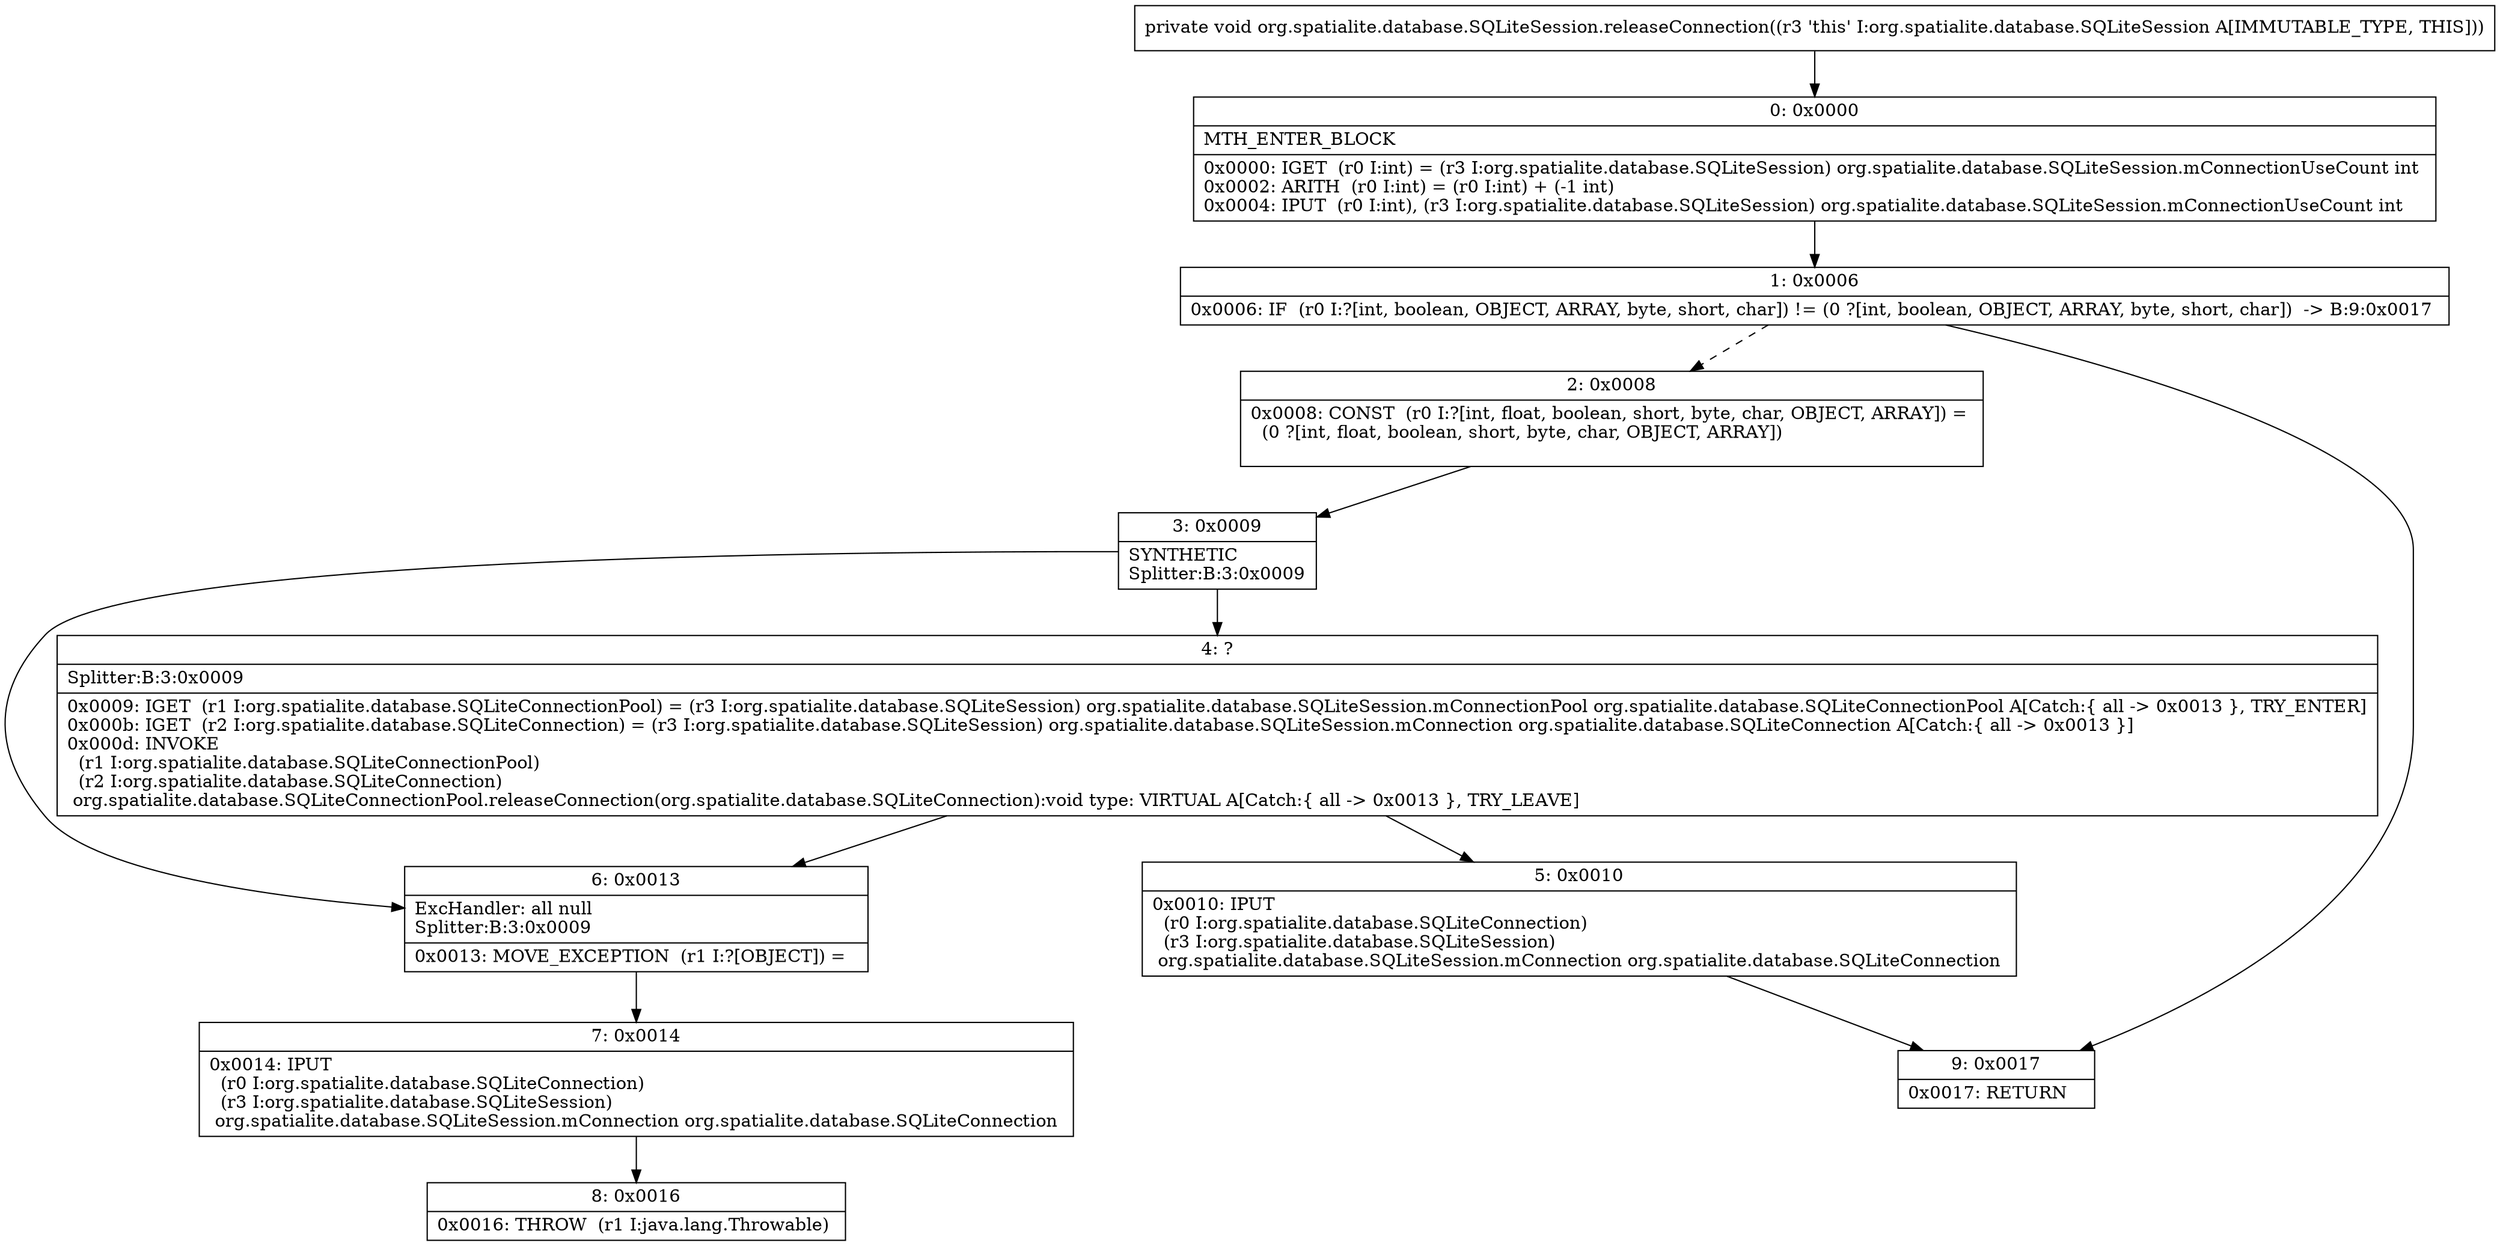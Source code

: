 digraph "CFG fororg.spatialite.database.SQLiteSession.releaseConnection()V" {
Node_0 [shape=record,label="{0\:\ 0x0000|MTH_ENTER_BLOCK\l|0x0000: IGET  (r0 I:int) = (r3 I:org.spatialite.database.SQLiteSession) org.spatialite.database.SQLiteSession.mConnectionUseCount int \l0x0002: ARITH  (r0 I:int) = (r0 I:int) + (\-1 int) \l0x0004: IPUT  (r0 I:int), (r3 I:org.spatialite.database.SQLiteSession) org.spatialite.database.SQLiteSession.mConnectionUseCount int \l}"];
Node_1 [shape=record,label="{1\:\ 0x0006|0x0006: IF  (r0 I:?[int, boolean, OBJECT, ARRAY, byte, short, char]) != (0 ?[int, boolean, OBJECT, ARRAY, byte, short, char])  \-\> B:9:0x0017 \l}"];
Node_2 [shape=record,label="{2\:\ 0x0008|0x0008: CONST  (r0 I:?[int, float, boolean, short, byte, char, OBJECT, ARRAY]) = \l  (0 ?[int, float, boolean, short, byte, char, OBJECT, ARRAY])\l \l}"];
Node_3 [shape=record,label="{3\:\ 0x0009|SYNTHETIC\lSplitter:B:3:0x0009\l}"];
Node_4 [shape=record,label="{4\:\ ?|Splitter:B:3:0x0009\l|0x0009: IGET  (r1 I:org.spatialite.database.SQLiteConnectionPool) = (r3 I:org.spatialite.database.SQLiteSession) org.spatialite.database.SQLiteSession.mConnectionPool org.spatialite.database.SQLiteConnectionPool A[Catch:\{ all \-\> 0x0013 \}, TRY_ENTER]\l0x000b: IGET  (r2 I:org.spatialite.database.SQLiteConnection) = (r3 I:org.spatialite.database.SQLiteSession) org.spatialite.database.SQLiteSession.mConnection org.spatialite.database.SQLiteConnection A[Catch:\{ all \-\> 0x0013 \}]\l0x000d: INVOKE  \l  (r1 I:org.spatialite.database.SQLiteConnectionPool)\l  (r2 I:org.spatialite.database.SQLiteConnection)\l org.spatialite.database.SQLiteConnectionPool.releaseConnection(org.spatialite.database.SQLiteConnection):void type: VIRTUAL A[Catch:\{ all \-\> 0x0013 \}, TRY_LEAVE]\l}"];
Node_5 [shape=record,label="{5\:\ 0x0010|0x0010: IPUT  \l  (r0 I:org.spatialite.database.SQLiteConnection)\l  (r3 I:org.spatialite.database.SQLiteSession)\l org.spatialite.database.SQLiteSession.mConnection org.spatialite.database.SQLiteConnection \l}"];
Node_6 [shape=record,label="{6\:\ 0x0013|ExcHandler: all null\lSplitter:B:3:0x0009\l|0x0013: MOVE_EXCEPTION  (r1 I:?[OBJECT]) =  \l}"];
Node_7 [shape=record,label="{7\:\ 0x0014|0x0014: IPUT  \l  (r0 I:org.spatialite.database.SQLiteConnection)\l  (r3 I:org.spatialite.database.SQLiteSession)\l org.spatialite.database.SQLiteSession.mConnection org.spatialite.database.SQLiteConnection \l}"];
Node_8 [shape=record,label="{8\:\ 0x0016|0x0016: THROW  (r1 I:java.lang.Throwable) \l}"];
Node_9 [shape=record,label="{9\:\ 0x0017|0x0017: RETURN   \l}"];
MethodNode[shape=record,label="{private void org.spatialite.database.SQLiteSession.releaseConnection((r3 'this' I:org.spatialite.database.SQLiteSession A[IMMUTABLE_TYPE, THIS])) }"];
MethodNode -> Node_0;
Node_0 -> Node_1;
Node_1 -> Node_2[style=dashed];
Node_1 -> Node_9;
Node_2 -> Node_3;
Node_3 -> Node_4;
Node_3 -> Node_6;
Node_4 -> Node_5;
Node_4 -> Node_6;
Node_5 -> Node_9;
Node_6 -> Node_7;
Node_7 -> Node_8;
}

